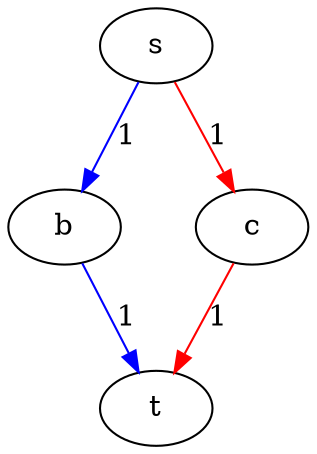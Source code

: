 digraph G {
    subgraph {
        rank = same; b; c;
    }
    
    s -> b[label=1, color=blue]
    s -> c[label=1, color=red]
    b -> c[label=1, style=invis]
    c -> t[label=1, color=red]
    b -> t[label=1, color=blue]
}